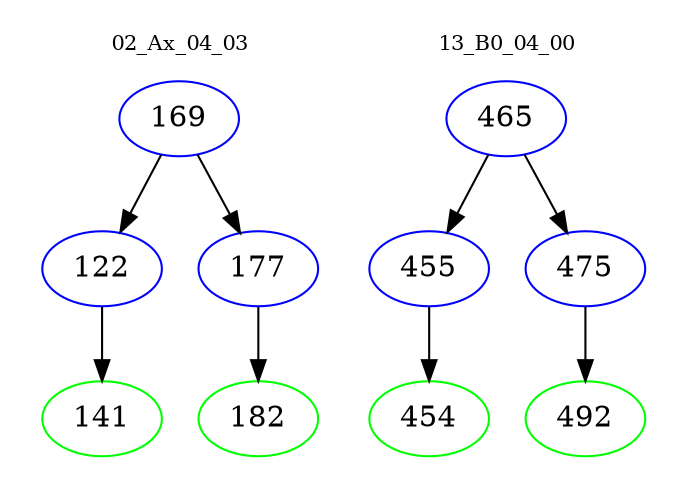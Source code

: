 digraph{
subgraph cluster_0 {
color = white
label = "02_Ax_04_03";
fontsize=10;
T0_169 [label="169", color="blue"]
T0_169 -> T0_122 [color="black"]
T0_122 [label="122", color="blue"]
T0_122 -> T0_141 [color="black"]
T0_141 [label="141", color="green"]
T0_169 -> T0_177 [color="black"]
T0_177 [label="177", color="blue"]
T0_177 -> T0_182 [color="black"]
T0_182 [label="182", color="green"]
}
subgraph cluster_1 {
color = white
label = "13_B0_04_00";
fontsize=10;
T1_465 [label="465", color="blue"]
T1_465 -> T1_455 [color="black"]
T1_455 [label="455", color="blue"]
T1_455 -> T1_454 [color="black"]
T1_454 [label="454", color="green"]
T1_465 -> T1_475 [color="black"]
T1_475 [label="475", color="blue"]
T1_475 -> T1_492 [color="black"]
T1_492 [label="492", color="green"]
}
}
